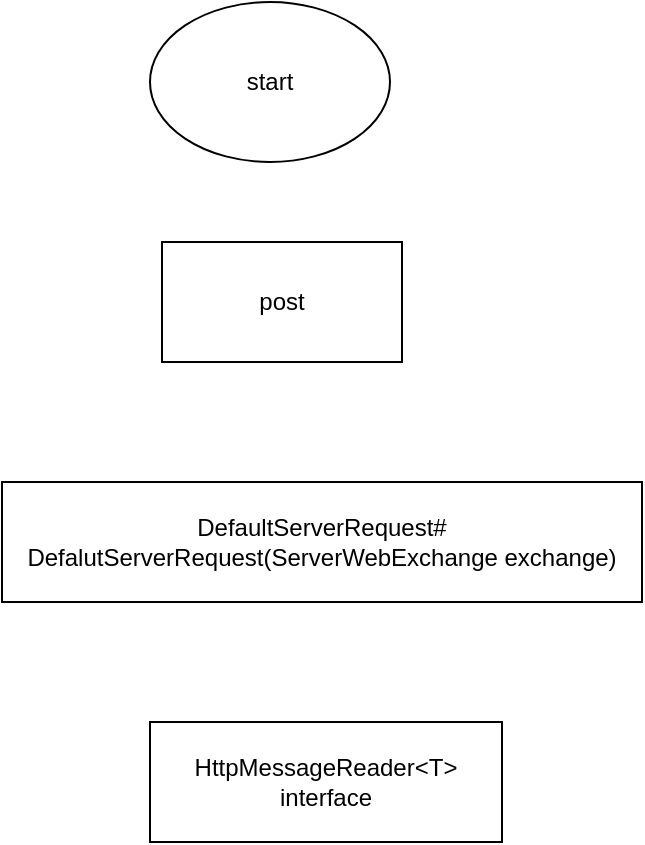 <mxfile version="14.8.2" type="github">
  <diagram id="W4XkekFSRtAK2CpeRQHF" name="Page-1">
    <mxGraphModel dx="1038" dy="548" grid="1" gridSize="10" guides="1" tooltips="1" connect="1" arrows="1" fold="1" page="1" pageScale="1" pageWidth="827" pageHeight="1169" math="0" shadow="0">
      <root>
        <mxCell id="0" />
        <mxCell id="1" parent="0" />
        <mxCell id="MP94j85Y15ngQk_uyJ-D-1" value="start" style="ellipse;whiteSpace=wrap;html=1;" vertex="1" parent="1">
          <mxGeometry x="354" y="40" width="120" height="80" as="geometry" />
        </mxCell>
        <mxCell id="MP94j85Y15ngQk_uyJ-D-2" value="post" style="rounded=0;whiteSpace=wrap;html=1;" vertex="1" parent="1">
          <mxGeometry x="360" y="160" width="120" height="60" as="geometry" />
        </mxCell>
        <mxCell id="MP94j85Y15ngQk_uyJ-D-3" value="DefaultServerRequest# DefalutServerRequest(ServerWebExchange exchange)" style="rounded=0;whiteSpace=wrap;html=1;" vertex="1" parent="1">
          <mxGeometry x="280" y="280" width="320" height="60" as="geometry" />
        </mxCell>
        <mxCell id="MP94j85Y15ngQk_uyJ-D-4" value="HttpMessageReader&amp;lt;T&amp;gt;&lt;br&gt;interface" style="rounded=0;whiteSpace=wrap;html=1;" vertex="1" parent="1">
          <mxGeometry x="354" y="400" width="176" height="60" as="geometry" />
        </mxCell>
      </root>
    </mxGraphModel>
  </diagram>
</mxfile>
